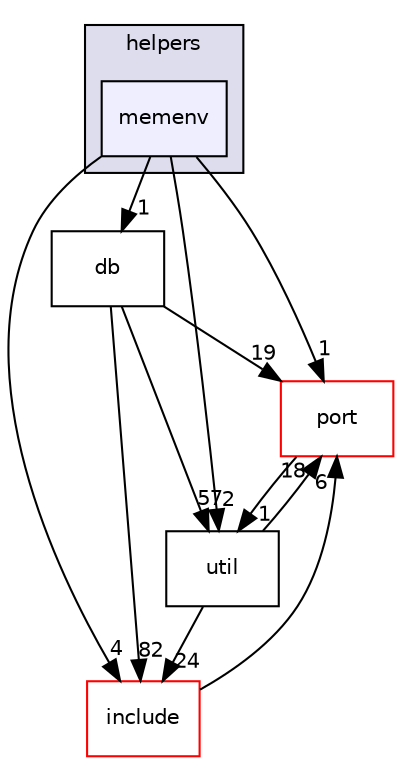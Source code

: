 digraph "helpers/memenv" {
  compound=true
  node [ fontsize="10", fontname="Helvetica"];
  edge [ labelfontsize="10", labelfontname="Helvetica"];
  subgraph clusterdir_861f50189fda057e6c57d1c1130602b3 {
    graph [ bgcolor="#ddddee", pencolor="black", label="helpers" fontname="Helvetica", fontsize="10", URL="dir_861f50189fda057e6c57d1c1130602b3.html"]
  dir_3472fcdcf839ab01b787bfe04f47ce1e [shape=box, label="memenv", style="filled", fillcolor="#eeeeff", pencolor="black", URL="dir_3472fcdcf839ab01b787bfe04f47ce1e.html"];
  }
  dir_651562d8bf6cfd3e81eff5b570d7df50 [shape=box label="port" fillcolor="white" style="filled" color="red" URL="dir_651562d8bf6cfd3e81eff5b570d7df50.html"];
  dir_23ec12649285f9fabf3a6b7380226c28 [shape=box label="util" URL="dir_23ec12649285f9fabf3a6b7380226c28.html"];
  dir_ce5981f09099a3fa6071b9eb8fe67a2c [shape=box label="db" URL="dir_ce5981f09099a3fa6071b9eb8fe67a2c.html"];
  dir_d44c64559bbebec7f509842c48db8b23 [shape=box label="include" fillcolor="white" style="filled" color="red" URL="dir_d44c64559bbebec7f509842c48db8b23.html"];
  dir_651562d8bf6cfd3e81eff5b570d7df50->dir_23ec12649285f9fabf3a6b7380226c28 [headlabel="1", labeldistance=1.5 headhref="dir_000008_000011.html"];
  dir_23ec12649285f9fabf3a6b7380226c28->dir_651562d8bf6cfd3e81eff5b570d7df50 [headlabel="18", labeldistance=1.5 headhref="dir_000011_000008.html"];
  dir_23ec12649285f9fabf3a6b7380226c28->dir_d44c64559bbebec7f509842c48db8b23 [headlabel="24", labeldistance=1.5 headhref="dir_000011_000005.html"];
  dir_ce5981f09099a3fa6071b9eb8fe67a2c->dir_651562d8bf6cfd3e81eff5b570d7df50 [headlabel="19", labeldistance=1.5 headhref="dir_000000_000008.html"];
  dir_ce5981f09099a3fa6071b9eb8fe67a2c->dir_23ec12649285f9fabf3a6b7380226c28 [headlabel="57", labeldistance=1.5 headhref="dir_000000_000011.html"];
  dir_ce5981f09099a3fa6071b9eb8fe67a2c->dir_d44c64559bbebec7f509842c48db8b23 [headlabel="82", labeldistance=1.5 headhref="dir_000000_000005.html"];
  dir_d44c64559bbebec7f509842c48db8b23->dir_651562d8bf6cfd3e81eff5b570d7df50 [headlabel="6", labeldistance=1.5 headhref="dir_000005_000008.html"];
  dir_3472fcdcf839ab01b787bfe04f47ce1e->dir_651562d8bf6cfd3e81eff5b570d7df50 [headlabel="1", labeldistance=1.5 headhref="dir_000004_000008.html"];
  dir_3472fcdcf839ab01b787bfe04f47ce1e->dir_23ec12649285f9fabf3a6b7380226c28 [headlabel="2", labeldistance=1.5 headhref="dir_000004_000011.html"];
  dir_3472fcdcf839ab01b787bfe04f47ce1e->dir_ce5981f09099a3fa6071b9eb8fe67a2c [headlabel="1", labeldistance=1.5 headhref="dir_000004_000000.html"];
  dir_3472fcdcf839ab01b787bfe04f47ce1e->dir_d44c64559bbebec7f509842c48db8b23 [headlabel="4", labeldistance=1.5 headhref="dir_000004_000005.html"];
}
